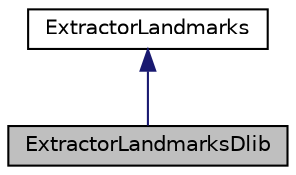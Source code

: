 digraph "ExtractorLandmarksDlib"
{
 // LATEX_PDF_SIZE
  edge [fontname="Helvetica",fontsize="10",labelfontname="Helvetica",labelfontsize="10"];
  node [fontname="Helvetica",fontsize="10",shape=record];
  Node1 [label="ExtractorLandmarksDlib",height=0.2,width=0.4,color="black", fillcolor="grey75", style="filled", fontcolor="black",tooltip="Implementación concreta de la clase abstracta ExtractorLandmarks usando dlib."];
  Node2 -> Node1 [dir="back",color="midnightblue",fontsize="10",style="solid",fontname="Helvetica"];
  Node2 [label="ExtractorLandmarks",height=0.2,width=0.4,color="black", fillcolor="white", style="filled",URL="$class_extractor_landmarks.html",tooltip="Clase abstracta para extraer landmarks de un Mat."];
}
